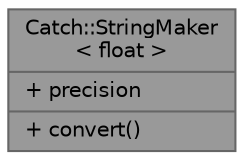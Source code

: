 digraph "Catch::StringMaker&lt; float &gt;"
{
 // LATEX_PDF_SIZE
  bgcolor="transparent";
  edge [fontname=Helvetica,fontsize=10,labelfontname=Helvetica,labelfontsize=10];
  node [fontname=Helvetica,fontsize=10,shape=box,height=0.2,width=0.4];
  Node1 [shape=record,label="{Catch::StringMaker\l\< float \>\n|+ precision\l|+ convert()\l}",height=0.2,width=0.4,color="gray40", fillcolor="grey60", style="filled", fontcolor="black",tooltip=" "];
}

